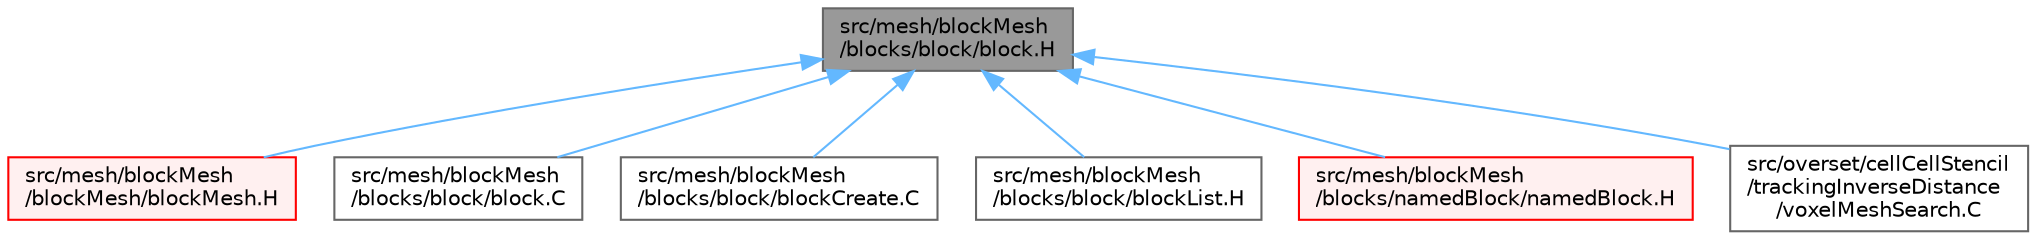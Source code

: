 digraph "src/mesh/blockMesh/blocks/block/block.H"
{
 // LATEX_PDF_SIZE
  bgcolor="transparent";
  edge [fontname=Helvetica,fontsize=10,labelfontname=Helvetica,labelfontsize=10];
  node [fontname=Helvetica,fontsize=10,shape=box,height=0.2,width=0.4];
  Node1 [id="Node000001",label="src/mesh/blockMesh\l/blocks/block/block.H",height=0.2,width=0.4,color="gray40", fillcolor="grey60", style="filled", fontcolor="black",tooltip=" "];
  Node1 -> Node2 [id="edge1_Node000001_Node000002",dir="back",color="steelblue1",style="solid",tooltip=" "];
  Node2 [id="Node000002",label="src/mesh/blockMesh\l/blockMesh/blockMesh.H",height=0.2,width=0.4,color="red", fillcolor="#FFF0F0", style="filled",URL="$blockMesh_8H.html",tooltip=" "];
  Node1 -> Node10 [id="edge2_Node000001_Node000010",dir="back",color="steelblue1",style="solid",tooltip=" "];
  Node10 [id="Node000010",label="src/mesh/blockMesh\l/blocks/block/block.C",height=0.2,width=0.4,color="grey40", fillcolor="white", style="filled",URL="$block_8C.html",tooltip=" "];
  Node1 -> Node11 [id="edge3_Node000001_Node000011",dir="back",color="steelblue1",style="solid",tooltip=" "];
  Node11 [id="Node000011",label="src/mesh/blockMesh\l/blocks/block/blockCreate.C",height=0.2,width=0.4,color="grey40", fillcolor="white", style="filled",URL="$blockCreate_8C.html",tooltip=" "];
  Node1 -> Node12 [id="edge4_Node000001_Node000012",dir="back",color="steelblue1",style="solid",tooltip=" "];
  Node12 [id="Node000012",label="src/mesh/blockMesh\l/blocks/block/blockList.H",height=0.2,width=0.4,color="grey40", fillcolor="white", style="filled",URL="$blockList_8H.html",tooltip=" "];
  Node1 -> Node13 [id="edge5_Node000001_Node000013",dir="back",color="steelblue1",style="solid",tooltip=" "];
  Node13 [id="Node000013",label="src/mesh/blockMesh\l/blocks/namedBlock/namedBlock.H",height=0.2,width=0.4,color="red", fillcolor="#FFF0F0", style="filled",URL="$namedBlock_8H.html",tooltip=" "];
  Node1 -> Node15 [id="edge6_Node000001_Node000015",dir="back",color="steelblue1",style="solid",tooltip=" "];
  Node15 [id="Node000015",label="src/overset/cellCellStencil\l/trackingInverseDistance\l/voxelMeshSearch.C",height=0.2,width=0.4,color="grey40", fillcolor="white", style="filled",URL="$voxelMeshSearch_8C.html",tooltip=" "];
}
